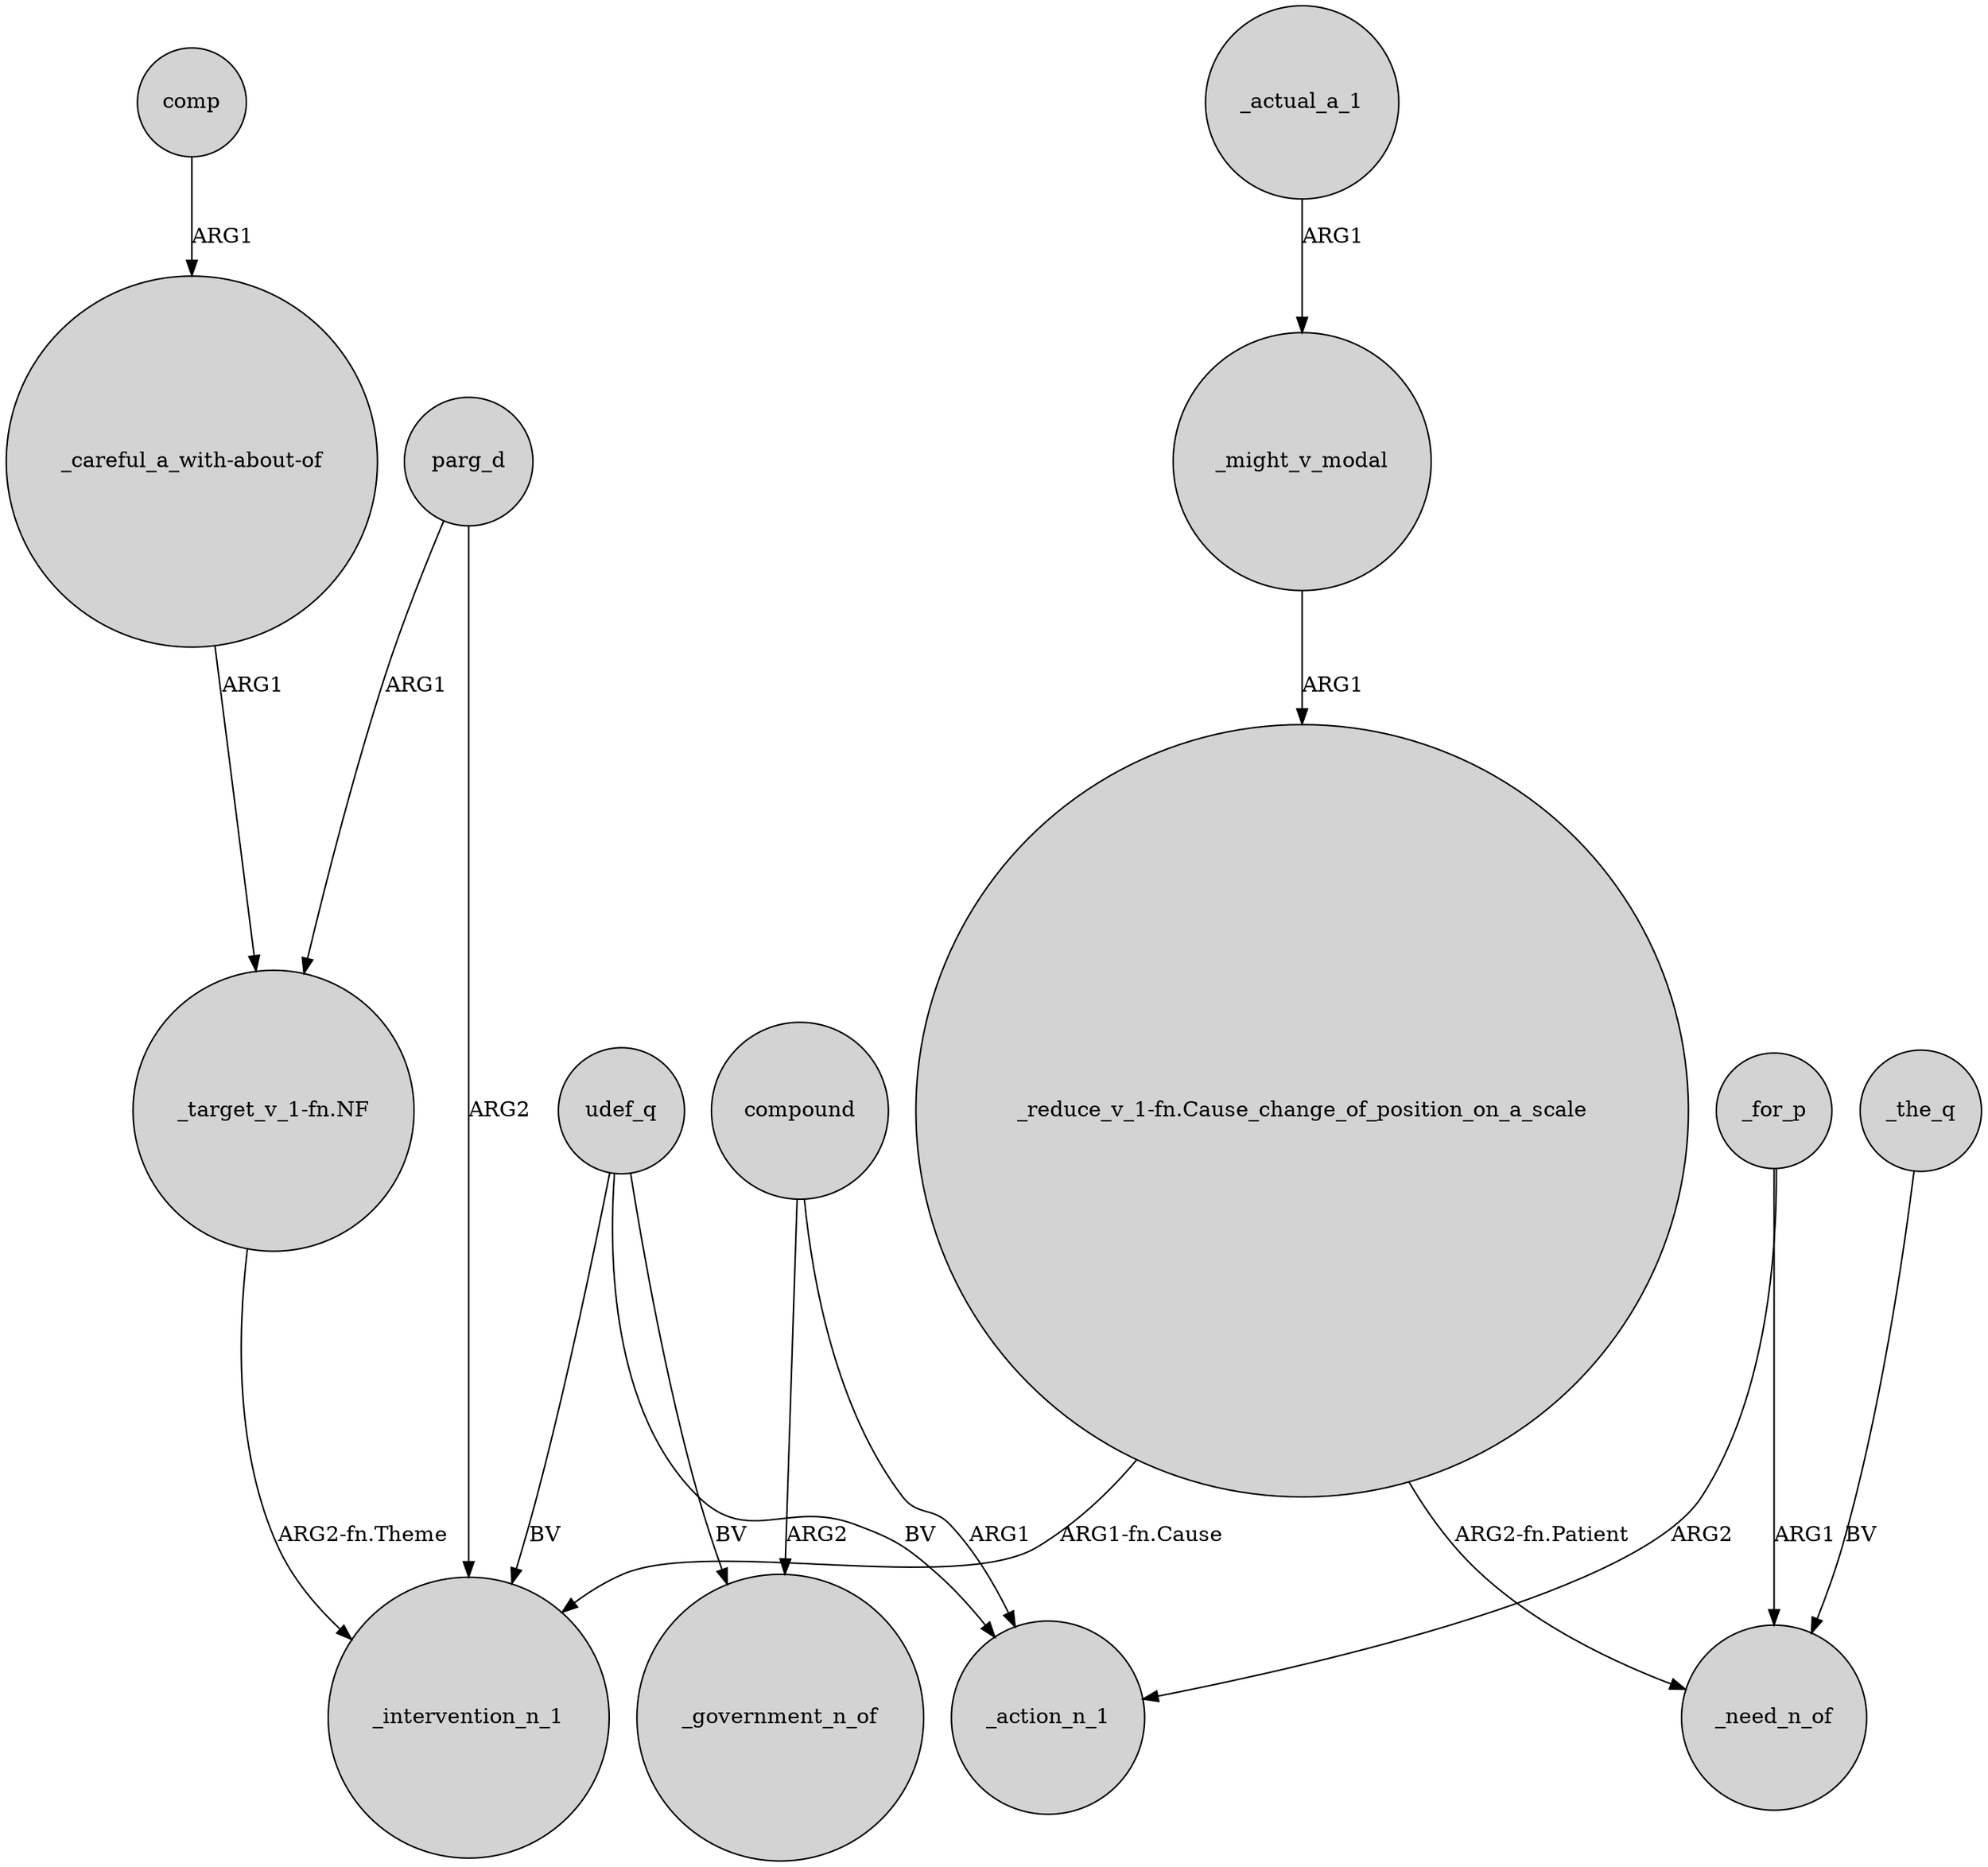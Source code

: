 digraph {
	node [shape=circle style=filled]
	parg_d -> _intervention_n_1 [label=ARG2]
	"_target_v_1-fn.NF" -> _intervention_n_1 [label="ARG2-fn.Theme"]
	udef_q -> _intervention_n_1 [label=BV]
	parg_d -> "_target_v_1-fn.NF" [label=ARG1]
	_might_v_modal -> "_reduce_v_1-fn.Cause_change_of_position_on_a_scale" [label=ARG1]
	_actual_a_1 -> _might_v_modal [label=ARG1]
	"_reduce_v_1-fn.Cause_change_of_position_on_a_scale" -> _need_n_of [label="ARG2-fn.Patient"]
	udef_q -> _action_n_1 [label=BV]
	"_reduce_v_1-fn.Cause_change_of_position_on_a_scale" -> _intervention_n_1 [label="ARG1-fn.Cause"]
	_the_q -> _need_n_of [label=BV]
	compound -> _government_n_of [label=ARG2]
	udef_q -> _government_n_of [label=BV]
	_for_p -> _need_n_of [label=ARG1]
	"_careful_a_with-about-of" -> "_target_v_1-fn.NF" [label=ARG1]
	comp -> "_careful_a_with-about-of" [label=ARG1]
	_for_p -> _action_n_1 [label=ARG2]
	compound -> _action_n_1 [label=ARG1]
}
